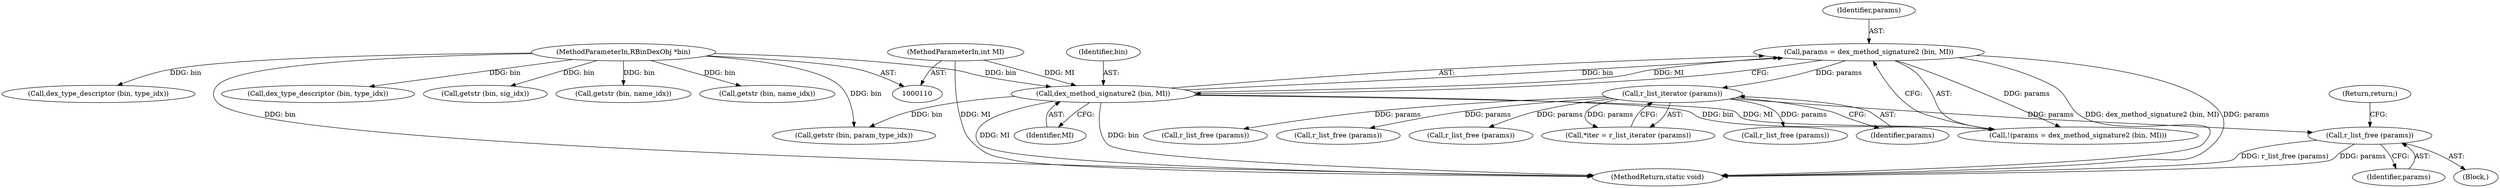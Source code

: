 digraph "0_radare2_ad55822430a03fe075221b543efb434567e9e431@API" {
"1000667" [label="(Call,r_list_free (params))"];
"1000297" [label="(Call,r_list_iterator (params))"];
"1000283" [label="(Call,params = dex_method_signature2 (bin, MI))"];
"1000285" [label="(Call,dex_method_signature2 (bin, MI))"];
"1000112" [label="(MethodParameterIn,RBinDexObj *bin)"];
"1000114" [label="(MethodParameterIn,int MI)"];
"1000283" [label="(Call,params = dex_method_signature2 (bin, MI))"];
"1000336" [label="(Call,getstr (bin, param_type_idx))"];
"1000669" [label="(Return,return;)"];
"1000114" [label="(MethodParameterIn,int MI)"];
"1000575" [label="(Call,getstr (bin, name_idx))"];
"1000491" [label="(Call,r_list_free (params))"];
"1000668" [label="(Identifier,params)"];
"1000285" [label="(Call,dex_method_signature2 (bin, MI))"];
"1000584" [label="(Call,dex_type_descriptor (bin, type_idx))"];
"1000295" [label="(Call,*iter = r_list_iterator (params))"];
"1000286" [label="(Identifier,bin)"];
"1000760" [label="(Call,dex_type_descriptor (bin, type_idx))"];
"1001183" [label="(Call,r_list_free (params))"];
"1000776" [label="(Call,getstr (bin, sig_idx))"];
"1000112" [label="(MethodParameterIn,RBinDexObj *bin)"];
"1000284" [label="(Identifier,params)"];
"1000667" [label="(Call,r_list_free (params))"];
"1000282" [label="(Call,!(params = dex_method_signature2 (bin, MI)))"];
"1000298" [label="(Identifier,params)"];
"1001045" [label="(Call,r_list_free (params))"];
"1000297" [label="(Call,r_list_iterator (params))"];
"1000287" [label="(Identifier,MI)"];
"1001185" [label="(MethodReturn,static void)"];
"1000317" [label="(Call,r_list_free (params))"];
"1000664" [label="(Block,)"];
"1000751" [label="(Call,getstr (bin, name_idx))"];
"1000667" -> "1000664"  [label="AST: "];
"1000667" -> "1000668"  [label="CFG: "];
"1000668" -> "1000667"  [label="AST: "];
"1000669" -> "1000667"  [label="CFG: "];
"1000667" -> "1001185"  [label="DDG: params"];
"1000667" -> "1001185"  [label="DDG: r_list_free (params)"];
"1000297" -> "1000667"  [label="DDG: params"];
"1000297" -> "1000295"  [label="AST: "];
"1000297" -> "1000298"  [label="CFG: "];
"1000298" -> "1000297"  [label="AST: "];
"1000295" -> "1000297"  [label="CFG: "];
"1000297" -> "1000295"  [label="DDG: params"];
"1000283" -> "1000297"  [label="DDG: params"];
"1000297" -> "1000317"  [label="DDG: params"];
"1000297" -> "1000491"  [label="DDG: params"];
"1000297" -> "1001045"  [label="DDG: params"];
"1000297" -> "1001183"  [label="DDG: params"];
"1000283" -> "1000282"  [label="AST: "];
"1000283" -> "1000285"  [label="CFG: "];
"1000284" -> "1000283"  [label="AST: "];
"1000285" -> "1000283"  [label="AST: "];
"1000282" -> "1000283"  [label="CFG: "];
"1000283" -> "1001185"  [label="DDG: dex_method_signature2 (bin, MI)"];
"1000283" -> "1001185"  [label="DDG: params"];
"1000283" -> "1000282"  [label="DDG: params"];
"1000285" -> "1000283"  [label="DDG: bin"];
"1000285" -> "1000283"  [label="DDG: MI"];
"1000285" -> "1000287"  [label="CFG: "];
"1000286" -> "1000285"  [label="AST: "];
"1000287" -> "1000285"  [label="AST: "];
"1000285" -> "1001185"  [label="DDG: bin"];
"1000285" -> "1001185"  [label="DDG: MI"];
"1000285" -> "1000282"  [label="DDG: bin"];
"1000285" -> "1000282"  [label="DDG: MI"];
"1000112" -> "1000285"  [label="DDG: bin"];
"1000114" -> "1000285"  [label="DDG: MI"];
"1000285" -> "1000336"  [label="DDG: bin"];
"1000112" -> "1000110"  [label="AST: "];
"1000112" -> "1001185"  [label="DDG: bin"];
"1000112" -> "1000336"  [label="DDG: bin"];
"1000112" -> "1000575"  [label="DDG: bin"];
"1000112" -> "1000584"  [label="DDG: bin"];
"1000112" -> "1000751"  [label="DDG: bin"];
"1000112" -> "1000760"  [label="DDG: bin"];
"1000112" -> "1000776"  [label="DDG: bin"];
"1000114" -> "1000110"  [label="AST: "];
"1000114" -> "1001185"  [label="DDG: MI"];
}
